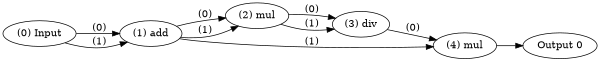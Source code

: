 digraph NeuralNetwork {
rankdir=LR;
size="4,3";
center = true;
node0 [label="(0) Input", color=black, labelfontcolor=black, fontcolor=black];
node1 [label="(1) add", color=black, labelfontcolor=black, fontcolor=black];
node0 -> node1 [label=" (0)", labelfontcolor=black, fontcolor=black, bold=true, color=black];
node0 -> node1 [label=" (1)", labelfontcolor=black, fontcolor=black, bold=true, color=black];
node2 [label="(2) mul", color=black, labelfontcolor=black, fontcolor=black];
node1 -> node2 [label=" (0)", labelfontcolor=black, fontcolor=black, bold=true, color=black];
node1 -> node2 [label=" (1)", labelfontcolor=black, fontcolor=black, bold=true, color=black];
node3 [label="(3) div", color=black, labelfontcolor=black, fontcolor=black];
node2 -> node3 [label=" (0)", labelfontcolor=black, fontcolor=black, bold=true, color=black];
node2 -> node3 [label=" (1)", labelfontcolor=black, fontcolor=black, bold=true, color=black];
node4 [label="(4) mul", color=black, labelfontcolor=black, fontcolor=black];
node3 -> node4 [label=" (0)", labelfontcolor=black, fontcolor=black, bold=true, color=black];
node1 -> node4 [label=" (1)", labelfontcolor=black, fontcolor=black, bold=true, color=black];
node5 [label="Output 0", color=black, labelfontcolor=black, fontcolor=black];
node4 -> node5 [labelfontcolor=black, fontcolor=black, bold=true, color=black];
{ rank = source; "node0"; }
{ rank = max;"node5"; }
}